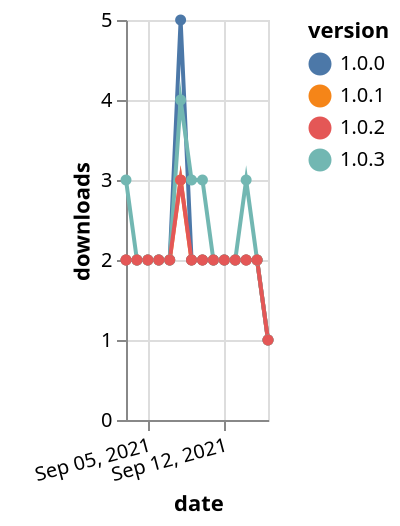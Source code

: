 {"$schema": "https://vega.github.io/schema/vega-lite/v5.json", "description": "A simple bar chart with embedded data.", "data": {"values": [{"date": "2021-09-03", "total": 1242, "delta": 2, "version": "1.0.1"}, {"date": "2021-09-04", "total": 1244, "delta": 2, "version": "1.0.1"}, {"date": "2021-09-05", "total": 1246, "delta": 2, "version": "1.0.1"}, {"date": "2021-09-06", "total": 1248, "delta": 2, "version": "1.0.1"}, {"date": "2021-09-07", "total": 1250, "delta": 2, "version": "1.0.1"}, {"date": "2021-09-08", "total": 1253, "delta": 3, "version": "1.0.1"}, {"date": "2021-09-09", "total": 1255, "delta": 2, "version": "1.0.1"}, {"date": "2021-09-10", "total": 1257, "delta": 2, "version": "1.0.1"}, {"date": "2021-09-11", "total": 1259, "delta": 2, "version": "1.0.1"}, {"date": "2021-09-12", "total": 1261, "delta": 2, "version": "1.0.1"}, {"date": "2021-09-13", "total": 1263, "delta": 2, "version": "1.0.1"}, {"date": "2021-09-14", "total": 1265, "delta": 2, "version": "1.0.1"}, {"date": "2021-09-15", "total": 1267, "delta": 2, "version": "1.0.1"}, {"date": "2021-09-16", "total": 1268, "delta": 1, "version": "1.0.1"}, {"date": "2021-09-03", "total": 1355, "delta": 2, "version": "1.0.0"}, {"date": "2021-09-04", "total": 1357, "delta": 2, "version": "1.0.0"}, {"date": "2021-09-05", "total": 1359, "delta": 2, "version": "1.0.0"}, {"date": "2021-09-06", "total": 1361, "delta": 2, "version": "1.0.0"}, {"date": "2021-09-07", "total": 1363, "delta": 2, "version": "1.0.0"}, {"date": "2021-09-08", "total": 1368, "delta": 5, "version": "1.0.0"}, {"date": "2021-09-09", "total": 1370, "delta": 2, "version": "1.0.0"}, {"date": "2021-09-10", "total": 1372, "delta": 2, "version": "1.0.0"}, {"date": "2021-09-11", "total": 1374, "delta": 2, "version": "1.0.0"}, {"date": "2021-09-12", "total": 1376, "delta": 2, "version": "1.0.0"}, {"date": "2021-09-13", "total": 1378, "delta": 2, "version": "1.0.0"}, {"date": "2021-09-14", "total": 1380, "delta": 2, "version": "1.0.0"}, {"date": "2021-09-15", "total": 1382, "delta": 2, "version": "1.0.0"}, {"date": "2021-09-16", "total": 1383, "delta": 1, "version": "1.0.0"}, {"date": "2021-09-03", "total": 1294, "delta": 3, "version": "1.0.3"}, {"date": "2021-09-04", "total": 1296, "delta": 2, "version": "1.0.3"}, {"date": "2021-09-05", "total": 1298, "delta": 2, "version": "1.0.3"}, {"date": "2021-09-06", "total": 1300, "delta": 2, "version": "1.0.3"}, {"date": "2021-09-07", "total": 1302, "delta": 2, "version": "1.0.3"}, {"date": "2021-09-08", "total": 1306, "delta": 4, "version": "1.0.3"}, {"date": "2021-09-09", "total": 1309, "delta": 3, "version": "1.0.3"}, {"date": "2021-09-10", "total": 1312, "delta": 3, "version": "1.0.3"}, {"date": "2021-09-11", "total": 1314, "delta": 2, "version": "1.0.3"}, {"date": "2021-09-12", "total": 1316, "delta": 2, "version": "1.0.3"}, {"date": "2021-09-13", "total": 1318, "delta": 2, "version": "1.0.3"}, {"date": "2021-09-14", "total": 1321, "delta": 3, "version": "1.0.3"}, {"date": "2021-09-15", "total": 1323, "delta": 2, "version": "1.0.3"}, {"date": "2021-09-16", "total": 1324, "delta": 1, "version": "1.0.3"}, {"date": "2021-09-03", "total": 1228, "delta": 2, "version": "1.0.2"}, {"date": "2021-09-04", "total": 1230, "delta": 2, "version": "1.0.2"}, {"date": "2021-09-05", "total": 1232, "delta": 2, "version": "1.0.2"}, {"date": "2021-09-06", "total": 1234, "delta": 2, "version": "1.0.2"}, {"date": "2021-09-07", "total": 1236, "delta": 2, "version": "1.0.2"}, {"date": "2021-09-08", "total": 1239, "delta": 3, "version": "1.0.2"}, {"date": "2021-09-09", "total": 1241, "delta": 2, "version": "1.0.2"}, {"date": "2021-09-10", "total": 1243, "delta": 2, "version": "1.0.2"}, {"date": "2021-09-11", "total": 1245, "delta": 2, "version": "1.0.2"}, {"date": "2021-09-12", "total": 1247, "delta": 2, "version": "1.0.2"}, {"date": "2021-09-13", "total": 1249, "delta": 2, "version": "1.0.2"}, {"date": "2021-09-14", "total": 1251, "delta": 2, "version": "1.0.2"}, {"date": "2021-09-15", "total": 1253, "delta": 2, "version": "1.0.2"}, {"date": "2021-09-16", "total": 1254, "delta": 1, "version": "1.0.2"}]}, "width": "container", "mark": {"type": "line", "point": {"filled": true}}, "encoding": {"x": {"field": "date", "type": "temporal", "timeUnit": "yearmonthdate", "title": "date", "axis": {"labelAngle": -15}}, "y": {"field": "delta", "type": "quantitative", "title": "downloads"}, "color": {"field": "version", "type": "nominal"}, "tooltip": {"field": "delta"}}}